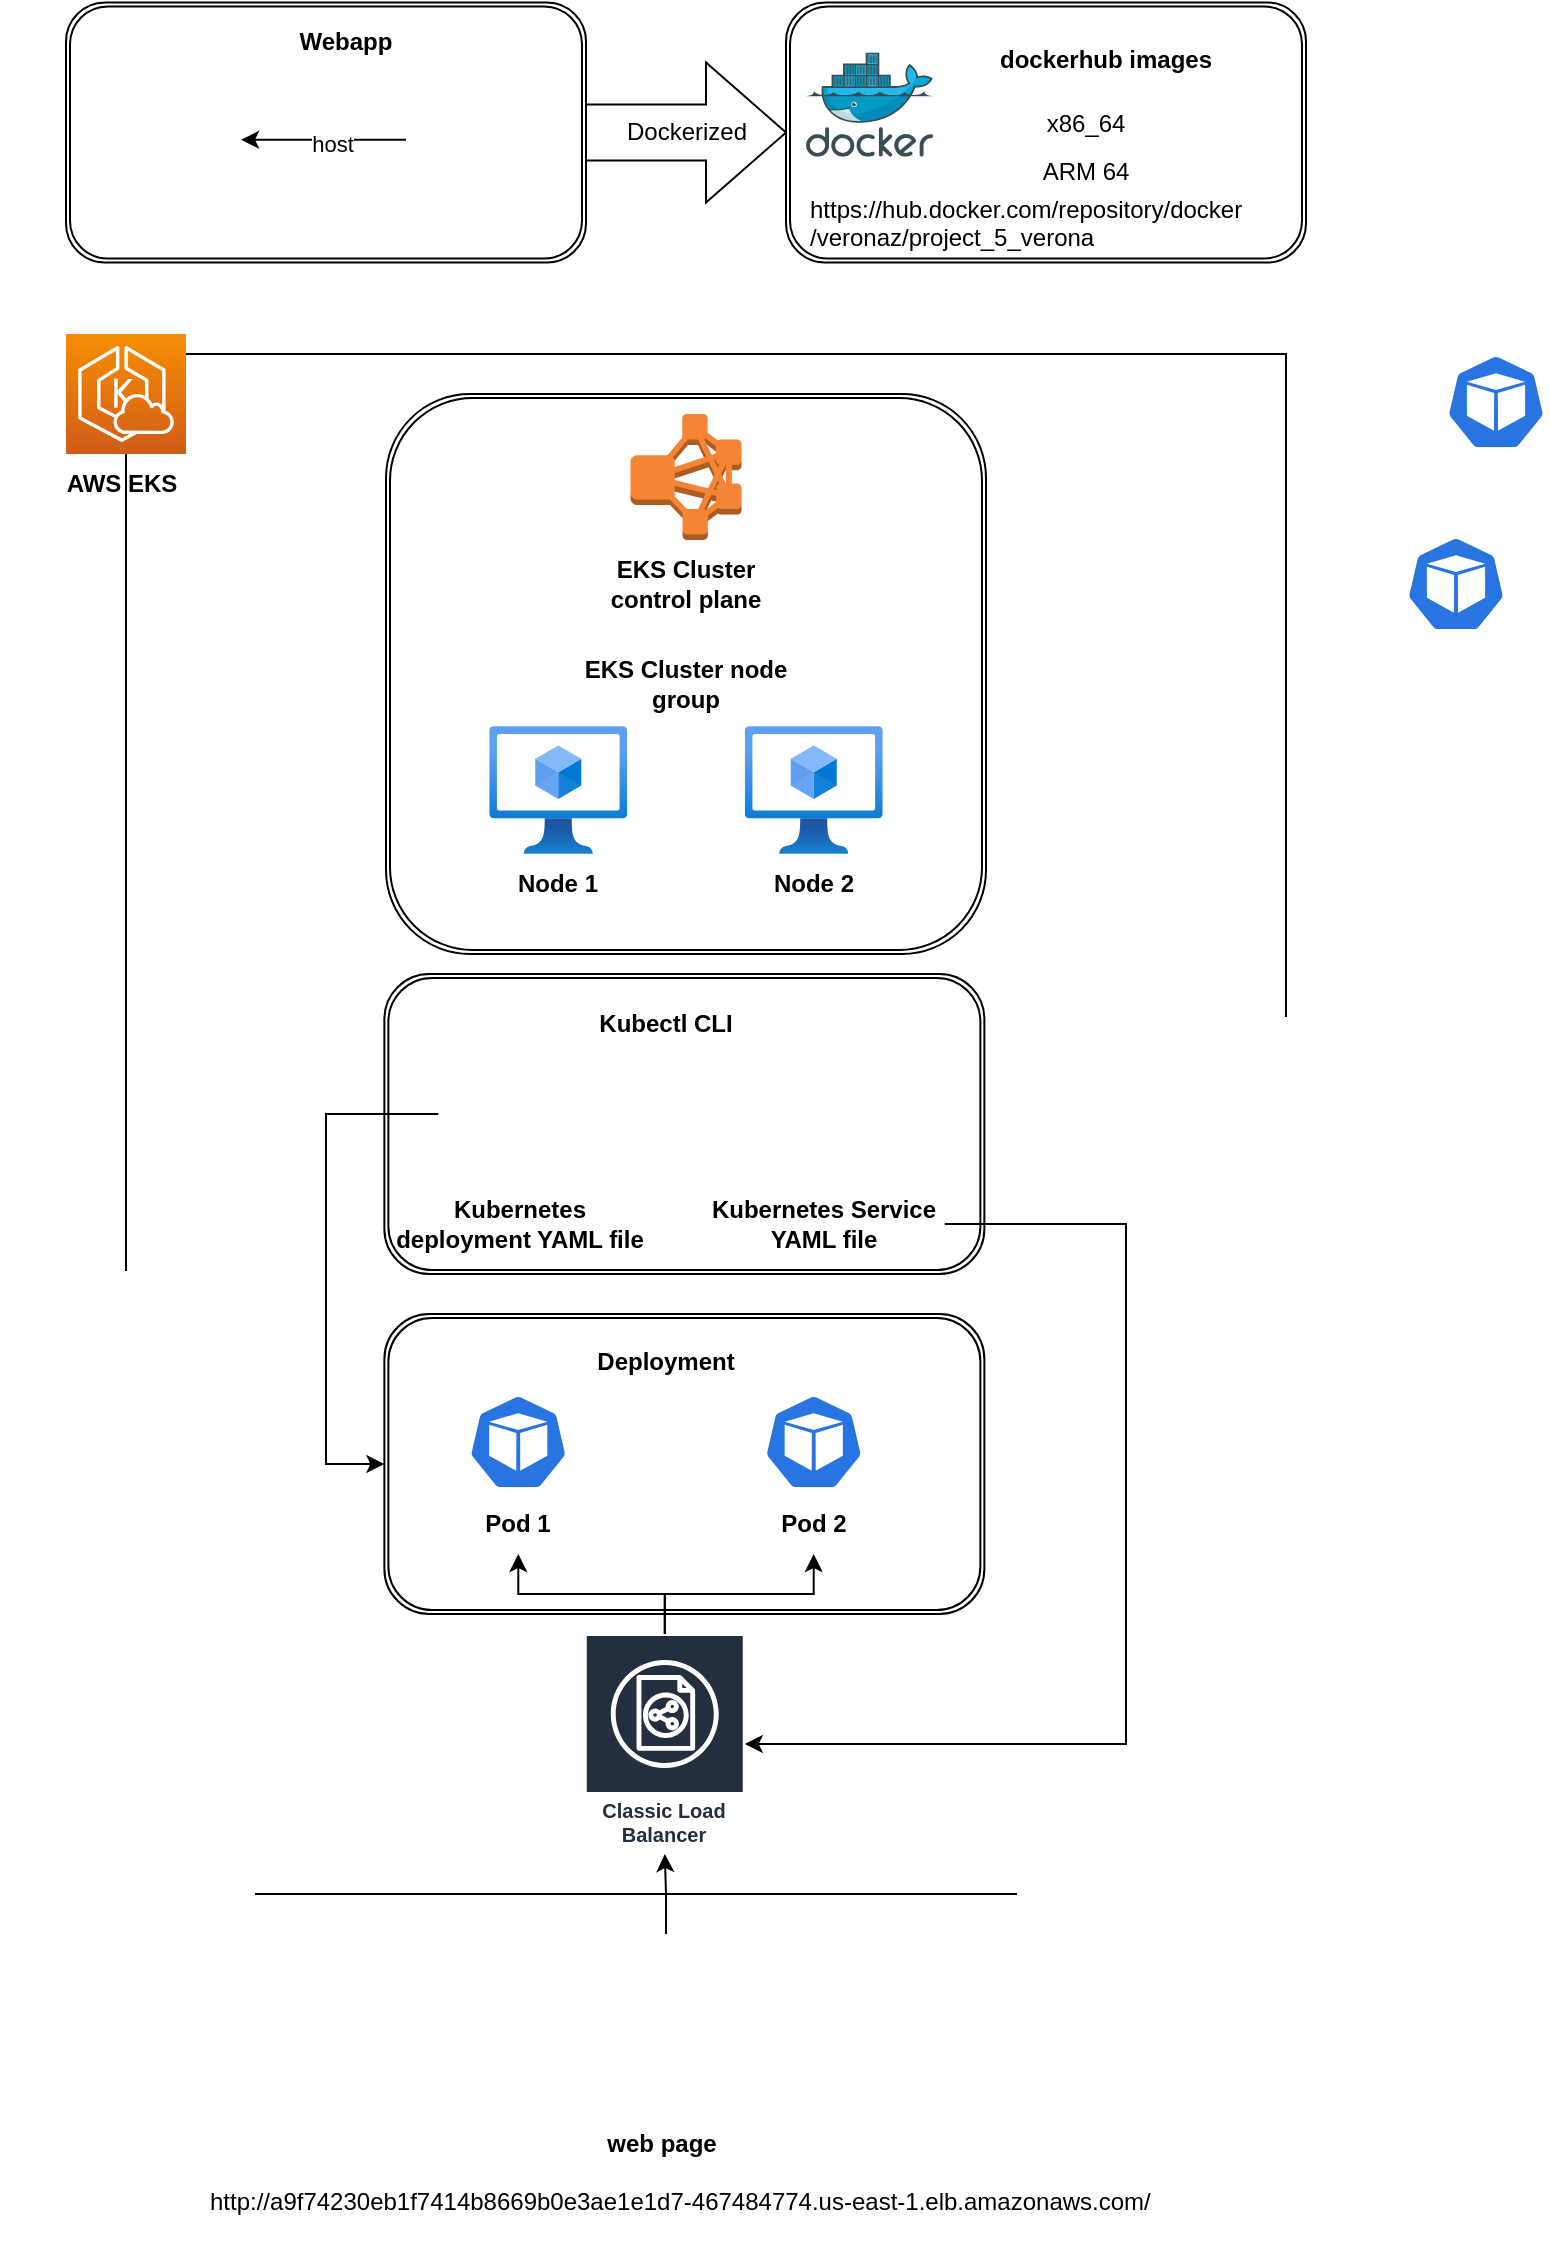 <mxfile version="21.6.1" type="github">
  <diagram name="Page-1" id="1AczGnW73k5XlJmuj2Ov">
    <mxGraphModel dx="984" dy="560" grid="1" gridSize="10" guides="1" tooltips="1" connect="1" arrows="1" fold="1" page="1" pageScale="1" pageWidth="850" pageHeight="1100" math="0" shadow="0">
      <root>
        <mxCell id="0" />
        <mxCell id="1" parent="0" />
        <mxCell id="67bZfnRdbJqTuJRju34Y-30" value="" style="rounded=0;whiteSpace=wrap;html=1;" vertex="1" parent="1">
          <mxGeometry x="70" y="190" width="580" height="770" as="geometry" />
        </mxCell>
        <mxCell id="67bZfnRdbJqTuJRju34Y-54" value="" style="shape=ext;double=1;rounded=1;whiteSpace=wrap;html=1;" vertex="1" parent="1">
          <mxGeometry x="199.19" y="670" width="300" height="150" as="geometry" />
        </mxCell>
        <mxCell id="67bZfnRdbJqTuJRju34Y-40" value="" style="shape=ext;double=1;rounded=1;whiteSpace=wrap;html=1;" vertex="1" parent="1">
          <mxGeometry x="199.19" y="500" width="300" height="150" as="geometry" />
        </mxCell>
        <mxCell id="67bZfnRdbJqTuJRju34Y-34" value="" style="shape=ext;double=1;rounded=1;whiteSpace=wrap;html=1;" vertex="1" parent="1">
          <mxGeometry x="200" y="210" width="300" height="280" as="geometry" />
        </mxCell>
        <mxCell id="67bZfnRdbJqTuJRju34Y-14" value="" style="shape=ext;double=1;rounded=1;whiteSpace=wrap;html=1;" vertex="1" parent="1">
          <mxGeometry x="400" y="14.25" width="260" height="130" as="geometry" />
        </mxCell>
        <mxCell id="67bZfnRdbJqTuJRju34Y-9" value="" style="shape=ext;double=1;rounded=1;whiteSpace=wrap;html=1;" vertex="1" parent="1">
          <mxGeometry x="40" y="14.25" width="260" height="130" as="geometry" />
        </mxCell>
        <mxCell id="67bZfnRdbJqTuJRju34Y-2" value="" style="image;sketch=0;aspect=fixed;html=1;points=[];align=center;fontSize=12;image=img/lib/mscae/Docker.svg;" vertex="1" parent="1">
          <mxGeometry x="410" y="39.25" width="63.55" height="52.11" as="geometry" />
        </mxCell>
        <mxCell id="67bZfnRdbJqTuJRju34Y-18" value="" style="edgeStyle=orthogonalEdgeStyle;rounded=0;orthogonalLoop=1;jettySize=auto;html=1;" edge="1" parent="1" source="67bZfnRdbJqTuJRju34Y-3" target="67bZfnRdbJqTuJRju34Y-5">
          <mxGeometry relative="1" as="geometry" />
        </mxCell>
        <mxCell id="67bZfnRdbJqTuJRju34Y-19" value="host" style="edgeLabel;html=1;align=center;verticalAlign=middle;resizable=0;points=[];" vertex="1" connectable="0" parent="67bZfnRdbJqTuJRju34Y-18">
          <mxGeometry x="-0.103" y="2" relative="1" as="geometry">
            <mxPoint as="offset" />
          </mxGeometry>
        </mxCell>
        <mxCell id="67bZfnRdbJqTuJRju34Y-3" value="" style="shape=image;verticalLabelPosition=bottom;labelBackgroundColor=default;verticalAlign=top;aspect=fixed;imageAspect=0;image=https://1000logos.net/wp-content/uploads/2020/08/Nginx-Logo-500x313.png;" vertex="1" parent="1">
          <mxGeometry x="210" y="61.53" width="68.24" height="42.72" as="geometry" />
        </mxCell>
        <mxCell id="67bZfnRdbJqTuJRju34Y-5" value="" style="shape=image;verticalLabelPosition=bottom;labelBackgroundColor=default;verticalAlign=top;aspect=fixed;imageAspect=0;image=https://www.datocms-assets.com/45470/1631110818-logo-react-js.png;clipPath=inset(0.76% 22.67% 0% 22.33%);" vertex="1" parent="1">
          <mxGeometry x="60" y="42.89" width="67.519" height="80" as="geometry" />
        </mxCell>
        <mxCell id="67bZfnRdbJqTuJRju34Y-10" value="Dockerized" style="html=1;shadow=0;dashed=0;align=center;verticalAlign=middle;shape=mxgraph.arrows2.arrow;dy=0.6;dx=40;notch=0;" vertex="1" parent="1">
          <mxGeometry x="300" y="44.25" width="100" height="70" as="geometry" />
        </mxCell>
        <mxCell id="67bZfnRdbJqTuJRju34Y-11" value="x86_64" style="text;html=1;strokeColor=none;fillColor=none;align=center;verticalAlign=middle;whiteSpace=wrap;rounded=0;" vertex="1" parent="1">
          <mxGeometry x="520" y="59.55" width="60" height="30" as="geometry" />
        </mxCell>
        <mxCell id="67bZfnRdbJqTuJRju34Y-12" value="ARM 64" style="text;html=1;strokeColor=none;fillColor=none;align=center;verticalAlign=middle;whiteSpace=wrap;rounded=0;" vertex="1" parent="1">
          <mxGeometry x="520" y="84.25" width="60" height="30" as="geometry" />
        </mxCell>
        <mxCell id="67bZfnRdbJqTuJRju34Y-13" value="&lt;b&gt;dockerhub images&lt;/b&gt;" style="text;html=1;strokeColor=none;fillColor=none;align=center;verticalAlign=middle;whiteSpace=wrap;rounded=0;" vertex="1" parent="1">
          <mxGeometry x="500" y="27.89" width="120" height="30" as="geometry" />
        </mxCell>
        <mxCell id="67bZfnRdbJqTuJRju34Y-15" value="&lt;b&gt;Webapp&lt;/b&gt;" style="text;html=1;strokeColor=none;fillColor=none;align=center;verticalAlign=middle;whiteSpace=wrap;rounded=0;" vertex="1" parent="1">
          <mxGeometry x="120" y="18.5" width="120" height="30" as="geometry" />
        </mxCell>
        <UserObject label="https://hub.docker.com/repository/docker&#xa;/veronaz/project_5_verona" link="link to dockerhub repo" id="67bZfnRdbJqTuJRju34Y-16">
          <mxCell style="text;whiteSpace=wrap;" vertex="1" parent="1">
            <mxGeometry x="410" y="104.25" width="250" height="40" as="geometry" />
          </mxCell>
        </UserObject>
        <mxCell id="67bZfnRdbJqTuJRju34Y-20" value="" style="sketch=0;points=[[0,0,0],[0.25,0,0],[0.5,0,0],[0.75,0,0],[1,0,0],[0,1,0],[0.25,1,0],[0.5,1,0],[0.75,1,0],[1,1,0],[0,0.25,0],[0,0.5,0],[0,0.75,0],[1,0.25,0],[1,0.5,0],[1,0.75,0]];outlineConnect=0;fontColor=#232F3E;gradientColor=#F78E04;gradientDirection=north;fillColor=#D05C17;strokeColor=#ffffff;dashed=0;verticalLabelPosition=bottom;verticalAlign=top;align=center;html=1;fontSize=12;fontStyle=0;aspect=fixed;shape=mxgraph.aws4.resourceIcon;resIcon=mxgraph.aws4.eks_cloud;movable=0;resizable=0;rotatable=0;deletable=0;editable=0;locked=1;connectable=0;" vertex="1" parent="1">
          <mxGeometry x="40" y="180" width="60" height="60" as="geometry" />
        </mxCell>
        <mxCell id="67bZfnRdbJqTuJRju34Y-22" value="" style="outlineConnect=0;dashed=0;verticalLabelPosition=bottom;verticalAlign=top;align=center;html=1;shape=mxgraph.aws3.emr_cluster;fillColor=#F58534;gradientColor=none;movable=1;resizable=1;rotatable=1;deletable=1;editable=1;locked=0;connectable=1;" vertex="1" parent="1">
          <mxGeometry x="322.25" y="220" width="55.5" height="63" as="geometry" />
        </mxCell>
        <mxCell id="67bZfnRdbJqTuJRju34Y-23" value="&lt;b&gt;AWS EKS&lt;/b&gt;" style="text;html=1;strokeColor=none;fillColor=none;align=center;verticalAlign=middle;whiteSpace=wrap;rounded=0;movable=0;resizable=0;rotatable=0;deletable=0;editable=0;locked=1;connectable=0;" vertex="1" parent="1">
          <mxGeometry x="7.52" y="240" width="120" height="30" as="geometry" />
        </mxCell>
        <mxCell id="67bZfnRdbJqTuJRju34Y-24" value="&lt;b&gt;EKS Cluster&lt;br&gt;control plane&lt;br&gt;&lt;/b&gt;" style="text;html=1;strokeColor=none;fillColor=none;align=center;verticalAlign=middle;whiteSpace=wrap;rounded=0;movable=1;resizable=1;rotatable=1;deletable=1;editable=1;locked=0;connectable=1;" vertex="1" parent="1">
          <mxGeometry x="290" y="290" width="120" height="30" as="geometry" />
        </mxCell>
        <mxCell id="67bZfnRdbJqTuJRju34Y-25" value="" style="image;aspect=fixed;html=1;points=[];align=center;fontSize=12;image=img/lib/azure2/compute/Virtual_Machines_Classic.svg;" vertex="1" parent="1">
          <mxGeometry x="251.63" y="376" width="69" height="64" as="geometry" />
        </mxCell>
        <mxCell id="67bZfnRdbJqTuJRju34Y-58" style="edgeStyle=orthogonalEdgeStyle;rounded=0;orthogonalLoop=1;jettySize=auto;html=1;entryX=0;entryY=0.5;entryDx=0;entryDy=0;" edge="1" parent="1" source="67bZfnRdbJqTuJRju34Y-27" target="67bZfnRdbJqTuJRju34Y-54">
          <mxGeometry relative="1" as="geometry">
            <Array as="points">
              <mxPoint x="170" y="570" />
              <mxPoint x="170" y="745" />
            </Array>
          </mxGeometry>
        </mxCell>
        <mxCell id="67bZfnRdbJqTuJRju34Y-27" value="" style="shape=image;html=1;verticalAlign=top;verticalLabelPosition=bottom;labelBackgroundColor=#ffffff;imageAspect=0;aspect=fixed;image=https://cdn1.iconfinder.com/data/icons/hawcons/32/698678-icon-70-document-code-128.png" vertex="1" parent="1">
          <mxGeometry x="226.13" y="530" width="80" height="80" as="geometry" />
        </mxCell>
        <mxCell id="67bZfnRdbJqTuJRju34Y-45" style="edgeStyle=orthogonalEdgeStyle;rounded=0;orthogonalLoop=1;jettySize=auto;html=1;" edge="1" parent="1" source="67bZfnRdbJqTuJRju34Y-28" target="67bZfnRdbJqTuJRju34Y-43">
          <mxGeometry relative="1" as="geometry" />
        </mxCell>
        <mxCell id="67bZfnRdbJqTuJRju34Y-28" value="" style="shape=image;html=1;verticalAlign=top;verticalLabelPosition=bottom;labelBackgroundColor=#ffffff;imageAspect=0;aspect=fixed;image=https://cdn2.iconfinder.com/data/icons/whcompare-isometric-web-hosting-servers/50/ssl-certificate-128.png" vertex="1" parent="1">
          <mxGeometry x="295" y="980" width="90" height="90" as="geometry" />
        </mxCell>
        <mxCell id="67bZfnRdbJqTuJRju34Y-31" value="" style="image;aspect=fixed;html=1;points=[];align=center;fontSize=12;image=img/lib/azure2/compute/Virtual_Machines_Classic.svg;" vertex="1" parent="1">
          <mxGeometry x="379.38" y="376" width="69" height="64" as="geometry" />
        </mxCell>
        <mxCell id="67bZfnRdbJqTuJRju34Y-32" value="&lt;b&gt;Node 1&lt;br&gt;&lt;/b&gt;" style="text;html=1;strokeColor=none;fillColor=none;align=center;verticalAlign=middle;whiteSpace=wrap;rounded=0;movable=1;resizable=1;rotatable=1;deletable=1;editable=1;locked=0;connectable=1;" vertex="1" parent="1">
          <mxGeometry x="226.13" y="440" width="120" height="30" as="geometry" />
        </mxCell>
        <mxCell id="67bZfnRdbJqTuJRju34Y-33" value="&lt;b&gt;Node 2&lt;br&gt;&lt;/b&gt;" style="text;html=1;strokeColor=none;fillColor=none;align=center;verticalAlign=middle;whiteSpace=wrap;rounded=0;movable=1;resizable=1;rotatable=1;deletable=1;editable=1;locked=0;connectable=1;" vertex="1" parent="1">
          <mxGeometry x="353.55" y="440" width="120" height="30" as="geometry" />
        </mxCell>
        <mxCell id="67bZfnRdbJqTuJRju34Y-35" value="&lt;b&gt;EKS Cluster node group&lt;br&gt;&lt;/b&gt;" style="text;html=1;strokeColor=none;fillColor=none;align=center;verticalAlign=middle;whiteSpace=wrap;rounded=0;movable=1;resizable=1;rotatable=1;deletable=1;editable=1;locked=0;connectable=1;" vertex="1" parent="1">
          <mxGeometry x="290" y="340" width="120" height="30" as="geometry" />
        </mxCell>
        <mxCell id="67bZfnRdbJqTuJRju34Y-36" value="&lt;b&gt;Kubernetes deployment YAML file&lt;br&gt;&lt;/b&gt;" style="text;html=1;strokeColor=none;fillColor=none;align=center;verticalAlign=middle;whiteSpace=wrap;rounded=0;movable=1;resizable=1;rotatable=1;deletable=1;editable=1;locked=0;connectable=1;" vertex="1" parent="1">
          <mxGeometry x="200" y="610" width="133.87" height="30" as="geometry" />
        </mxCell>
        <UserObject label="http://a9f74230eb1f7414b8669b0e3ae1e1d7-467484774.us-east-1.elb.amazonaws.com/" link="http://a9f74230eb1f7414b8669b0e3ae1e1d7-467484774.us-east-1.elb.amazonaws.com/" id="67bZfnRdbJqTuJRju34Y-37">
          <mxCell style="text;whiteSpace=wrap;" vertex="1" parent="1">
            <mxGeometry x="110" y="1100" width="500" height="40" as="geometry" />
          </mxCell>
        </UserObject>
        <mxCell id="67bZfnRdbJqTuJRju34Y-39" value="&lt;b&gt;web page&lt;br&gt;&lt;/b&gt;" style="text;html=1;strokeColor=none;fillColor=none;align=center;verticalAlign=middle;whiteSpace=wrap;rounded=0;movable=1;resizable=1;rotatable=1;deletable=1;editable=1;locked=0;connectable=1;" vertex="1" parent="1">
          <mxGeometry x="278.24" y="1070" width="120" height="30" as="geometry" />
        </mxCell>
        <mxCell id="67bZfnRdbJqTuJRju34Y-41" value="" style="shape=image;html=1;verticalAlign=top;verticalLabelPosition=bottom;labelBackgroundColor=#ffffff;imageAspect=0;aspect=fixed;image=https://cdn1.iconfinder.com/data/icons/hawcons/32/698678-icon-70-document-code-128.png" vertex="1" parent="1">
          <mxGeometry x="379.38" y="530" width="80" height="80" as="geometry" />
        </mxCell>
        <mxCell id="67bZfnRdbJqTuJRju34Y-56" style="edgeStyle=orthogonalEdgeStyle;rounded=0;orthogonalLoop=1;jettySize=auto;html=1;" edge="1" parent="1" source="67bZfnRdbJqTuJRju34Y-42" target="67bZfnRdbJqTuJRju34Y-43">
          <mxGeometry relative="1" as="geometry">
            <Array as="points">
              <mxPoint x="570" y="625" />
              <mxPoint x="570" y="885" />
            </Array>
          </mxGeometry>
        </mxCell>
        <mxCell id="67bZfnRdbJqTuJRju34Y-42" value="&lt;b&gt;Kubernetes Service YAML file&lt;br&gt;&lt;/b&gt;" style="text;html=1;strokeColor=none;fillColor=none;align=center;verticalAlign=middle;whiteSpace=wrap;rounded=0;movable=1;resizable=1;rotatable=1;deletable=1;editable=1;locked=0;connectable=1;" vertex="1" parent="1">
          <mxGeometry x="359.38" y="610" width="120" height="30" as="geometry" />
        </mxCell>
        <mxCell id="67bZfnRdbJqTuJRju34Y-59" style="edgeStyle=orthogonalEdgeStyle;rounded=0;orthogonalLoop=1;jettySize=auto;html=1;" edge="1" parent="1" source="67bZfnRdbJqTuJRju34Y-43" target="67bZfnRdbJqTuJRju34Y-52">
          <mxGeometry relative="1" as="geometry" />
        </mxCell>
        <mxCell id="67bZfnRdbJqTuJRju34Y-60" style="edgeStyle=orthogonalEdgeStyle;rounded=0;orthogonalLoop=1;jettySize=auto;html=1;" edge="1" parent="1" source="67bZfnRdbJqTuJRju34Y-43" target="67bZfnRdbJqTuJRju34Y-53">
          <mxGeometry relative="1" as="geometry" />
        </mxCell>
        <mxCell id="67bZfnRdbJqTuJRju34Y-43" value="Classic Load Balancer" style="sketch=0;outlineConnect=0;fontColor=#232F3E;gradientColor=none;strokeColor=#ffffff;fillColor=#232F3E;dashed=0;verticalLabelPosition=middle;verticalAlign=bottom;align=center;html=1;whiteSpace=wrap;fontSize=10;fontStyle=1;spacing=3;shape=mxgraph.aws4.productIcon;prIcon=mxgraph.aws4.classic_load_balancer;" vertex="1" parent="1">
          <mxGeometry x="299.38" y="830" width="80" height="110" as="geometry" />
        </mxCell>
        <mxCell id="67bZfnRdbJqTuJRju34Y-46" value="" style="sketch=0;html=1;dashed=0;whitespace=wrap;fillColor=#2875E2;strokeColor=#ffffff;points=[[0.005,0.63,0],[0.1,0.2,0],[0.9,0.2,0],[0.5,0,0],[0.995,0.63,0],[0.72,0.99,0],[0.5,1,0],[0.28,0.99,0]];verticalLabelPosition=bottom;align=center;verticalAlign=top;shape=mxgraph.kubernetes.icon;prIcon=pod" vertex="1" parent="1">
          <mxGeometry x="241.12" y="710" width="50" height="48" as="geometry" />
        </mxCell>
        <mxCell id="67bZfnRdbJqTuJRju34Y-48" value="&lt;b&gt;Deployment&lt;br&gt;&lt;/b&gt;" style="text;html=1;strokeColor=none;fillColor=none;align=center;verticalAlign=middle;whiteSpace=wrap;rounded=0;movable=1;resizable=1;rotatable=1;deletable=1;editable=1;locked=0;connectable=1;" vertex="1" parent="1">
          <mxGeometry x="280" y="679" width="120" height="30" as="geometry" />
        </mxCell>
        <mxCell id="67bZfnRdbJqTuJRju34Y-49" value="" style="sketch=0;html=1;dashed=0;whitespace=wrap;fillColor=#2875E2;strokeColor=#ffffff;points=[[0.005,0.63,0],[0.1,0.2,0],[0.9,0.2,0],[0.5,0,0],[0.995,0.63,0],[0.72,0.99,0],[0.5,1,0],[0.28,0.99,0]];verticalLabelPosition=bottom;align=center;verticalAlign=top;shape=mxgraph.kubernetes.icon;prIcon=pod" vertex="1" parent="1">
          <mxGeometry x="388.87" y="710" width="50" height="48" as="geometry" />
        </mxCell>
        <mxCell id="67bZfnRdbJqTuJRju34Y-52" value="&lt;b&gt;Pod 1&lt;br&gt;&lt;/b&gt;" style="text;html=1;strokeColor=none;fillColor=none;align=center;verticalAlign=middle;whiteSpace=wrap;rounded=0;movable=1;resizable=1;rotatable=1;deletable=1;editable=1;locked=0;connectable=1;" vertex="1" parent="1">
          <mxGeometry x="199.19" y="760" width="133.87" height="30" as="geometry" />
        </mxCell>
        <mxCell id="67bZfnRdbJqTuJRju34Y-53" value="&lt;b&gt;Pod 2&lt;br&gt;&lt;/b&gt;" style="text;html=1;strokeColor=none;fillColor=none;align=center;verticalAlign=middle;whiteSpace=wrap;rounded=0;movable=1;resizable=1;rotatable=1;deletable=1;editable=1;locked=0;connectable=1;" vertex="1" parent="1">
          <mxGeometry x="346.94" y="760" width="133.87" height="30" as="geometry" />
        </mxCell>
        <mxCell id="67bZfnRdbJqTuJRju34Y-62" value="&lt;b&gt;Kubectl CLI&lt;br&gt;&lt;/b&gt;" style="text;html=1;strokeColor=none;fillColor=none;align=center;verticalAlign=middle;whiteSpace=wrap;rounded=0;movable=1;resizable=1;rotatable=1;deletable=1;editable=1;locked=0;connectable=1;" vertex="1" parent="1">
          <mxGeometry x="280" y="510" width="120" height="30" as="geometry" />
        </mxCell>
        <mxCell id="67bZfnRdbJqTuJRju34Y-63" value="" style="sketch=0;html=1;dashed=0;whitespace=wrap;fillColor=#2875E2;strokeColor=#ffffff;points=[[0.005,0.63,0],[0.1,0.2,0],[0.9,0.2,0],[0.5,0,0],[0.995,0.63,0],[0.72,0.99,0],[0.5,1,0],[0.28,0.99,0]];verticalLabelPosition=bottom;align=center;verticalAlign=top;shape=mxgraph.kubernetes.icon;prIcon=pod" vertex="1" parent="1">
          <mxGeometry x="710" y="281" width="50" height="48" as="geometry" />
        </mxCell>
        <mxCell id="67bZfnRdbJqTuJRju34Y-64" value="" style="sketch=0;html=1;dashed=0;whitespace=wrap;fillColor=#2875E2;strokeColor=#ffffff;points=[[0.005,0.63,0],[0.1,0.2,0],[0.9,0.2,0],[0.5,0,0],[0.995,0.63,0],[0.72,0.99,0],[0.5,1,0],[0.28,0.99,0]];verticalLabelPosition=bottom;align=center;verticalAlign=top;shape=mxgraph.kubernetes.icon;prIcon=pod" vertex="1" parent="1">
          <mxGeometry x="730" y="190" width="50" height="48" as="geometry" />
        </mxCell>
      </root>
    </mxGraphModel>
  </diagram>
</mxfile>
